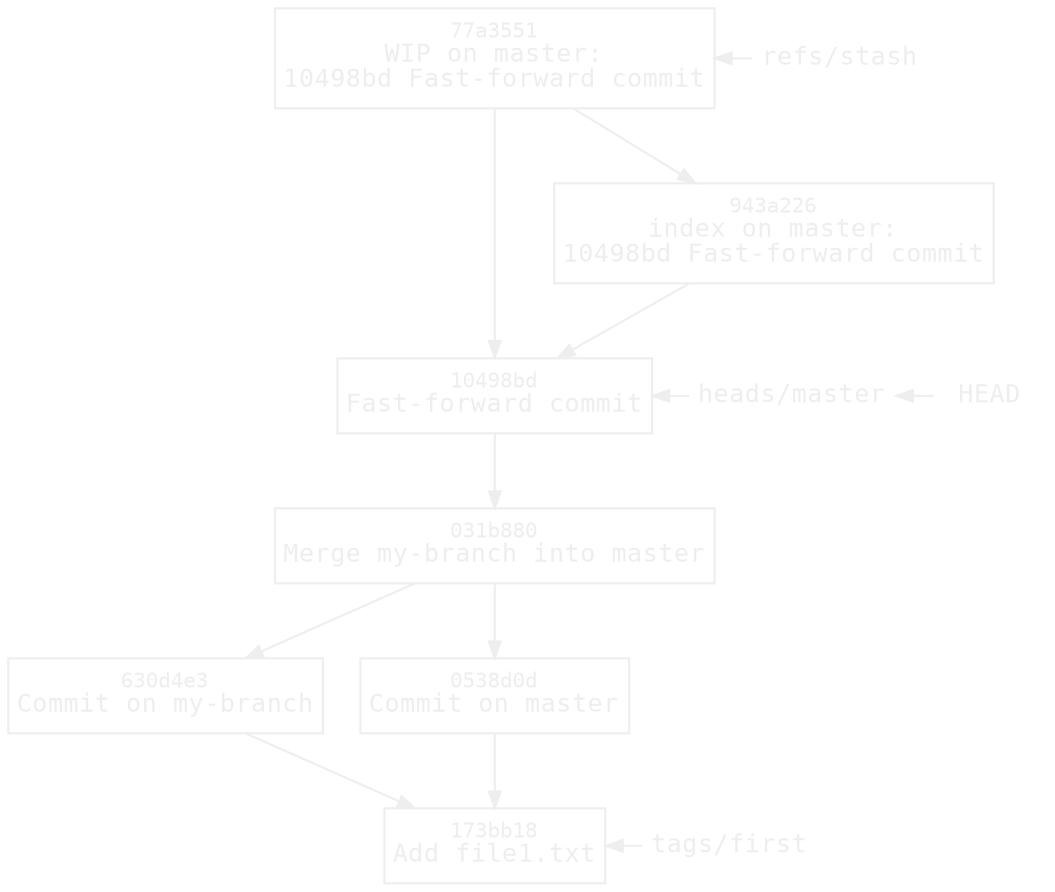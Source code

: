 digraph branch {
    bgcolor = transparent
    color = white

    node [fontname=monospace, fontsize=12, fontcolor="#eeeeee"
          margin="0.06,0.1", height=0, color="#eeeeee"]
    edge [fontcolor="#eeeeee", color="#eeeeee", arrowsize=0.8]

    node [shape=box, labeldistance=0.2]
    "173bb18" [label=<<font point-size="10">173bb18</font><br/>Add file1.txt>]
    "630d4e3" [label=<<font point-size="10">630d4e3</font><br/>Commit on my-branch>]
    "0538d0d" [label=<<font point-size="10">0538d0d</font><br/>Commit on master>]
    "031b880" [label=<<font point-size="10">031b880</font><br/>Merge my-branch into master>]
    "10498bd" [label=<<font point-size="10">10498bd</font><br/>Fast-forward commit>]
    "77a3551" [label=<<font point-size="10">77a3551</font><br/>WIP on master:<br/>10498bd Fast-forward commit>]
    "943a226" [label=<<font point-size="10">943a226</font><br/>index on master:<br/>10498bd Fast-forward commit>]

    node [shape=none, margin=0.05, height=0]
    HEAD
    master [label="heads/master"]
    first [label="tags/first"]
    stash [label="refs/stash"]

    // master
    {
        edge [weight=2]
        "0538d0d" -> "173bb18"
        "031b880" -> "0538d0d"
        "10498bd" -> "031b880"
        "77a3551" -> "10498bd"
    }

    "630d4e3" -> "173bb18"
    "031b880" -> "630d4e3"
    "943a226" -> "10498bd"
    "77a3551" -> "943a226"

    {
        rank = same
        first -> "173bb18" [constraint=false]
    }

    {
        rank = same
        HEAD -> master [constraint=false]
        master -> "10498bd" [constraint=false]
    }

    {
        rank = same
        stash -> "77a3551" [constraint=false]
    }
}
